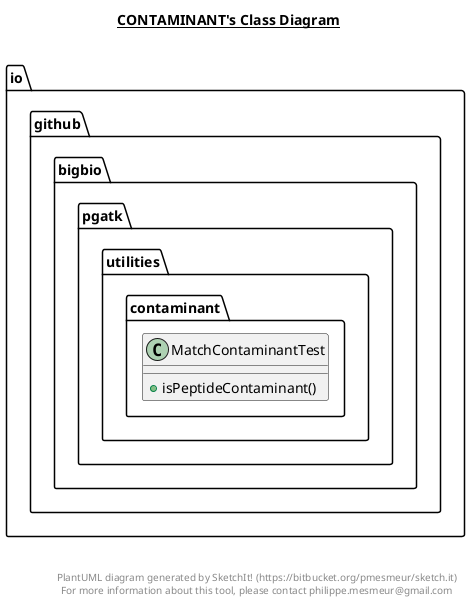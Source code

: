@startuml

title __CONTAMINANT's Class Diagram__\n

  package io.github.bigbio.pgatk.utilities.contaminant {
    class MatchContaminantTest {
        + isPeptideContaminant()
    }
  }
  



right footer


PlantUML diagram generated by SketchIt! (https://bitbucket.org/pmesmeur/sketch.it)
For more information about this tool, please contact philippe.mesmeur@gmail.com
endfooter

@enduml
